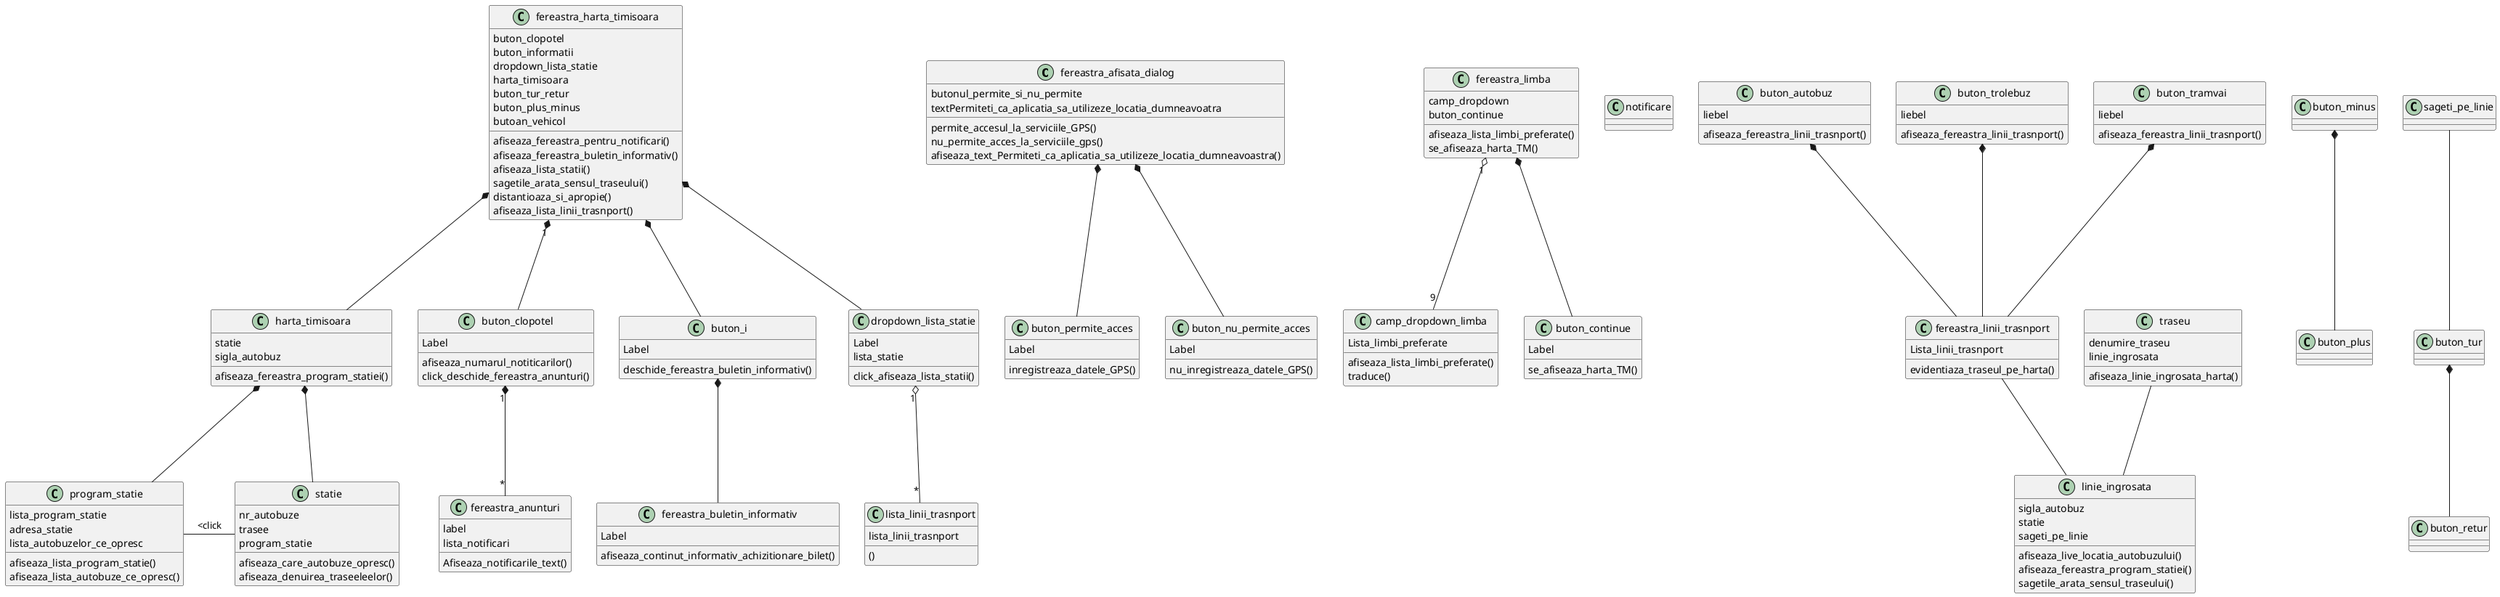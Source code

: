 @startuml
'https://plantuml.com/class-diagram/class-diagram



class fereastra_afisata_dialog{
butonul_permite_si_nu_permite
textPermiteti_ca_aplicatia_sa_utilizeze_locatia_dumneavoatra
permite_accesul_la_serviciile_GPS()
nu_permite_acces_la_serviciile_gps()
afiseaza_text_Permiteti_ca_aplicatia_sa_utilizeze_locatia_dumneavoastra()
}
class buton_permite_acces{
Label
inregistreaza_datele_GPS()

}
class buton_nu_permite_acces{
Label
nu_inregistreaza_datele_GPS()
}


fereastra_afisata_dialog *--- buton_permite_acces
fereastra_afisata_dialog*--- buton_nu_permite_acces





 class camp_dropdown_limba{
 Lista_limbi_preferate
 afiseaza_lista_limbi_preferate()
 traduce()
 }
class fereastra_limba{

camp_dropdown
buton_continue
afiseaza_lista_limbi_preferate()
se_afiseaza_harta_TM()

}
 class buton_continue{
Label
 se_afiseaza_harta_TM()
 }

class harta_timisoara {
statie
sigla_autobuz
afiseaza_fereastra_program_statiei()
}
 class buton_continue
 class fereastra_harta_timisoara{
 buton_clopotel
 buton_informatii
 dropdown_lista_statie
 harta_timisoara
 buton_tur_retur
 buton_plus_minus
 butoan_vehicol
 afiseaza_fereastra_pentru_notificari()
 afiseaza_fereastra_buletin_informativ()
 afiseaza_lista_statii()
 sagetile_arata_sensul_traseului()
 distantioaza_si_apropie()
 afiseaza_lista_linii_trasnport()

 }

fereastra_harta_timisoara "1" *--- buton_clopotel
fereastra_harta_timisoara *--- buton_i
fereastra_harta_timisoara *--- dropdown_lista_statie
fereastra_limba  "1" o--- "9" camp_dropdown_limba
fereastra_limba*--- buton_continue
fereastra_harta_timisoara *---harta_timisoara
harta_timisoara *--- program_statie
harta_timisoara *--- statie
program_statie - statie :<click

class buton_clopotel {
Label
afiseaza_numarul_notiticarilor()
click_deschide_fereastra_anunturi()
}
class notificare

class fereastra_anunturi {
label
lista_notificari
Afiseaza_notificarile_text()

}


buton_clopotel"1"*---"*"fereastra_anunturi


class buton_i{
Label
deschide_fereastra_buletin_informativ()
}

class fereastra_buletin_informativ {
Label
afiseaza_continut_informativ_achizitionare_bilet()
}

buton_i*---fereastra_buletin_informativ

class dropdown_lista_statie{
Label
lista_statie
click_afiseaza_lista_statii()
}


class lista_linii_trasnport{
lista_linii_trasnport
()

}
class buton_autobuz{

liebel
afiseaza_fereastra_linii_trasnport()
}
class buton_trolebuz {
liebel
afiseaza_fereastra_linii_trasnport()
}
class buton_tramvai{

liebel
afiseaza_fereastra_linii_trasnport()
}

class fereastra_linii_trasnport{
Lista_linii_trasnport
evidentiaza_traseul_pe_harta()
}

dropdown_lista_statie "1" o--- "*"lista_linii_trasnport
buton_autobuz *--- fereastra_linii_trasnport
buton_tramvai *--- fereastra_linii_trasnport
buton_trolebuz *--- fereastra_linii_trasnport

class linie_ingrosata{
sigla_autobuz
statie
sageti_pe_linie
afiseaza_live_locatia_autobuzului()
afiseaza_fereastra_program_statiei()
sagetile_arata_sensul_traseului()
}

class buton_minus
class buton_plus
class buton_tur
class buton_retur
class sageti_pe_linie
class statie {

nr_autobuze
afiseaza_care_autobuze_opresc()
trasee
afiseaza_denuirea_traseeleelor()
program_statie


}
class program_statie{
lista_program_statie
adresa_statie
lista_autobuzelor_ce_opresc
afiseaza_lista_program_statie()
afiseaza_lista_autobuze_ce_opresc()
}

fereastra_linii_trasnport --- linie_ingrosata
buton_minus *---buton_plus
buton_tur *---buton_retur
sageti_pe_linie---buton_tur
class traseu {
denumire_traseu
linie_ingrosata
afiseaza_linie_ingrosata_harta()
}
traseu--- linie_ingrosata


@enduml